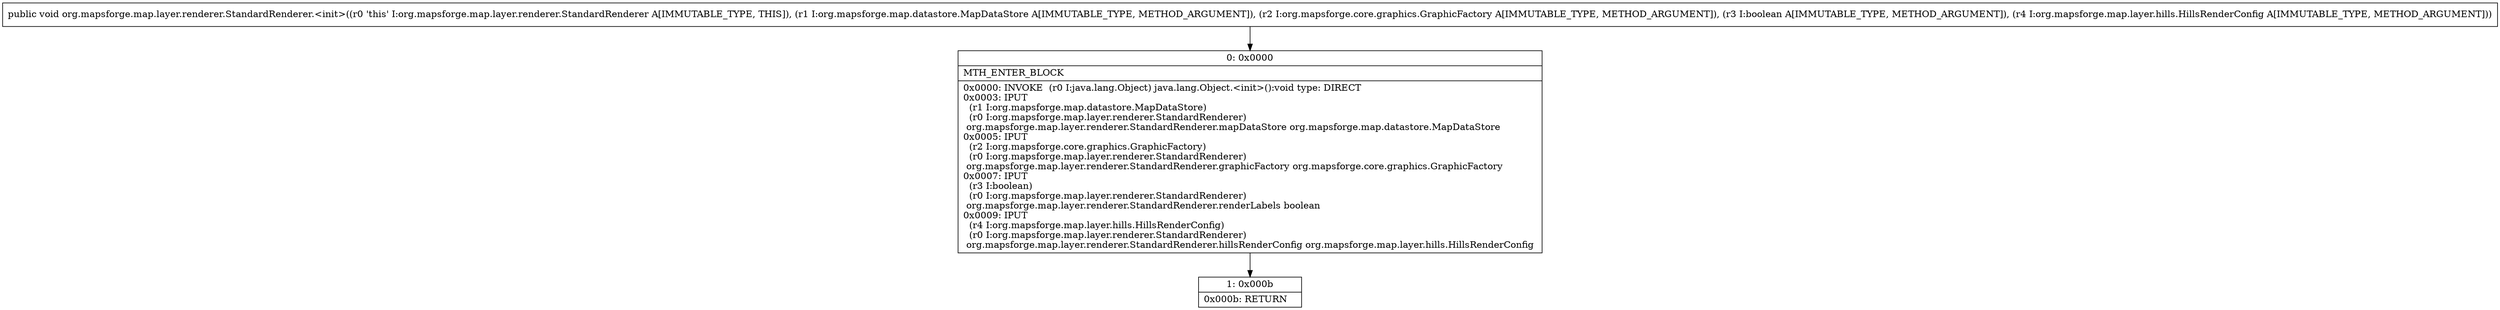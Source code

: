 digraph "CFG fororg.mapsforge.map.layer.renderer.StandardRenderer.\<init\>(Lorg\/mapsforge\/map\/datastore\/MapDataStore;Lorg\/mapsforge\/core\/graphics\/GraphicFactory;ZLorg\/mapsforge\/map\/layer\/hills\/HillsRenderConfig;)V" {
Node_0 [shape=record,label="{0\:\ 0x0000|MTH_ENTER_BLOCK\l|0x0000: INVOKE  (r0 I:java.lang.Object) java.lang.Object.\<init\>():void type: DIRECT \l0x0003: IPUT  \l  (r1 I:org.mapsforge.map.datastore.MapDataStore)\l  (r0 I:org.mapsforge.map.layer.renderer.StandardRenderer)\l org.mapsforge.map.layer.renderer.StandardRenderer.mapDataStore org.mapsforge.map.datastore.MapDataStore \l0x0005: IPUT  \l  (r2 I:org.mapsforge.core.graphics.GraphicFactory)\l  (r0 I:org.mapsforge.map.layer.renderer.StandardRenderer)\l org.mapsforge.map.layer.renderer.StandardRenderer.graphicFactory org.mapsforge.core.graphics.GraphicFactory \l0x0007: IPUT  \l  (r3 I:boolean)\l  (r0 I:org.mapsforge.map.layer.renderer.StandardRenderer)\l org.mapsforge.map.layer.renderer.StandardRenderer.renderLabels boolean \l0x0009: IPUT  \l  (r4 I:org.mapsforge.map.layer.hills.HillsRenderConfig)\l  (r0 I:org.mapsforge.map.layer.renderer.StandardRenderer)\l org.mapsforge.map.layer.renderer.StandardRenderer.hillsRenderConfig org.mapsforge.map.layer.hills.HillsRenderConfig \l}"];
Node_1 [shape=record,label="{1\:\ 0x000b|0x000b: RETURN   \l}"];
MethodNode[shape=record,label="{public void org.mapsforge.map.layer.renderer.StandardRenderer.\<init\>((r0 'this' I:org.mapsforge.map.layer.renderer.StandardRenderer A[IMMUTABLE_TYPE, THIS]), (r1 I:org.mapsforge.map.datastore.MapDataStore A[IMMUTABLE_TYPE, METHOD_ARGUMENT]), (r2 I:org.mapsforge.core.graphics.GraphicFactory A[IMMUTABLE_TYPE, METHOD_ARGUMENT]), (r3 I:boolean A[IMMUTABLE_TYPE, METHOD_ARGUMENT]), (r4 I:org.mapsforge.map.layer.hills.HillsRenderConfig A[IMMUTABLE_TYPE, METHOD_ARGUMENT])) }"];
MethodNode -> Node_0;
Node_0 -> Node_1;
}

